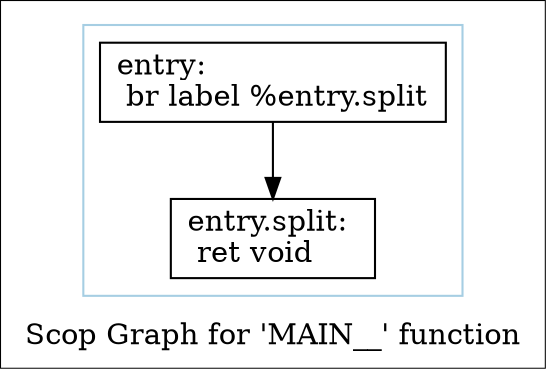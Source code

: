 digraph "Scop Graph for 'MAIN__' function" {
	label="Scop Graph for 'MAIN__' function";

	Node0xd7fe80 [shape=record,label="{entry:\l  br label %entry.split\l}"];
	Node0xd7fe80 -> Node0xd6f9c0;
	Node0xd6f9c0 [shape=record,label="{entry.split:                                      \l  ret void\l}"];
	colorscheme = "paired12"
        subgraph cluster_0xd6e9a0 {
          label = "";
          style = solid;
          color = 1
          Node0xd7fe80;
          Node0xd6f9c0;
        }
}

